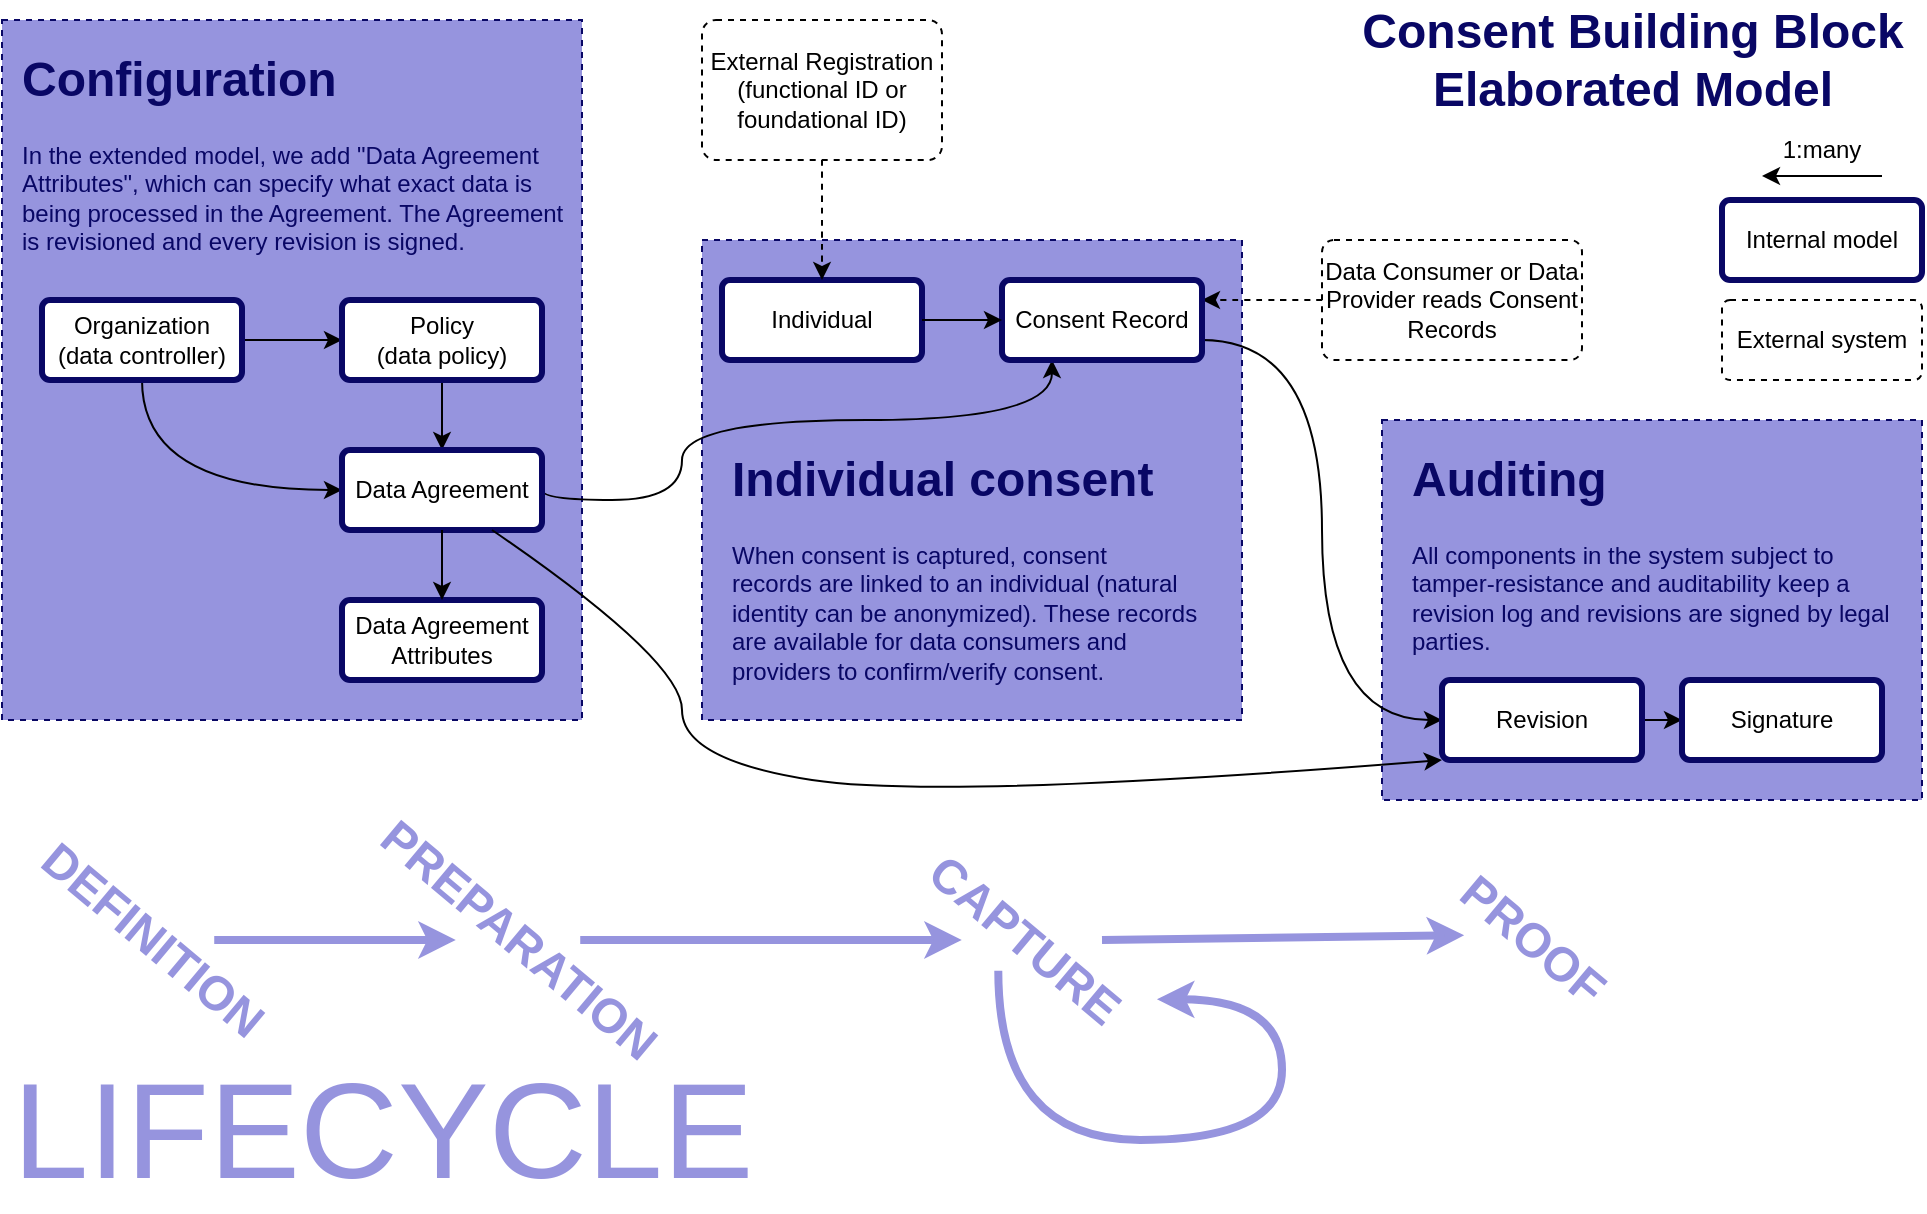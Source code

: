 <mxfile version="21.2.9" type="device">
  <diagram id="R2lEEEUBdFMjLlhIrx00" name="Page-1">
    <mxGraphModel dx="1364" dy="850" grid="1" gridSize="10" guides="1" tooltips="1" connect="1" arrows="1" fold="1" page="1" pageScale="1" pageWidth="850" pageHeight="1100" math="0" shadow="0" extFonts="Permanent Marker^https://fonts.googleapis.com/css?family=Permanent+Marker">
      <root>
        <mxCell id="0" />
        <mxCell id="1" parent="0" />
        <mxCell id="OGZndYQOg1xNEmqw5Wzr-10" value="" style="rounded=0;whiteSpace=wrap;html=1;dashed=1;strokeColor=#090765;strokeWidth=1;fillColor=#9694DE;" parent="1" vertex="1">
          <mxGeometry x="720" y="320" width="270" height="190" as="geometry" />
        </mxCell>
        <mxCell id="GybCl5w8vhItavz9TYpU-22" value="" style="rounded=0;whiteSpace=wrap;html=1;dashed=1;strokeColor=#090765;strokeWidth=1;fillColor=#9694DE;" parent="1" vertex="1">
          <mxGeometry x="380" y="230" width="270" height="240" as="geometry" />
        </mxCell>
        <mxCell id="GybCl5w8vhItavz9TYpU-20" value="" style="rounded=0;whiteSpace=wrap;html=1;dashed=1;strokeColor=#090765;strokeWidth=1;fillColor=#9694de;" parent="1" vertex="1">
          <mxGeometry x="30" y="120" width="290" height="350" as="geometry" />
        </mxCell>
        <mxCell id="GybCl5w8vhItavz9TYpU-8" style="edgeStyle=orthogonalEdgeStyle;rounded=0;orthogonalLoop=1;jettySize=auto;html=1;entryX=0;entryY=0.5;entryDx=0;entryDy=0;" parent="1" source="GybCl5w8vhItavz9TYpU-1" target="GybCl5w8vhItavz9TYpU-2" edge="1">
          <mxGeometry relative="1" as="geometry" />
        </mxCell>
        <mxCell id="GybCl5w8vhItavz9TYpU-13" style="edgeStyle=orthogonalEdgeStyle;curved=1;rounded=0;orthogonalLoop=1;jettySize=auto;html=1;exitX=0.5;exitY=1;exitDx=0;exitDy=0;entryX=0;entryY=0.5;entryDx=0;entryDy=0;" parent="1" source="GybCl5w8vhItavz9TYpU-1" target="GybCl5w8vhItavz9TYpU-3" edge="1">
          <mxGeometry relative="1" as="geometry">
            <mxPoint x="120" y="350" as="targetPoint" />
          </mxGeometry>
        </mxCell>
        <mxCell id="GybCl5w8vhItavz9TYpU-1" value="Organization&lt;br&gt;(data controller)" style="rounded=1;arcSize=10;whiteSpace=wrap;html=1;align=center;strokeWidth=3;strokeColor=#090765;" parent="1" vertex="1">
          <mxGeometry x="50" y="260" width="100" height="40" as="geometry" />
        </mxCell>
        <mxCell id="GybCl5w8vhItavz9TYpU-10" style="edgeStyle=orthogonalEdgeStyle;rounded=0;orthogonalLoop=1;jettySize=auto;html=1;entryX=0.5;entryY=0;entryDx=0;entryDy=0;curved=1;" parent="1" source="GybCl5w8vhItavz9TYpU-2" target="GybCl5w8vhItavz9TYpU-3" edge="1">
          <mxGeometry relative="1" as="geometry" />
        </mxCell>
        <mxCell id="GybCl5w8vhItavz9TYpU-2" value="Policy&lt;br&gt;(data policy)" style="rounded=1;arcSize=10;whiteSpace=wrap;html=1;align=center;strokeWidth=3;strokeColor=#090765;" parent="1" vertex="1">
          <mxGeometry x="200" y="260" width="100" height="40" as="geometry" />
        </mxCell>
        <mxCell id="GybCl5w8vhItavz9TYpU-14" style="edgeStyle=orthogonalEdgeStyle;curved=1;rounded=0;orthogonalLoop=1;jettySize=auto;html=1;exitX=1;exitY=0.5;exitDx=0;exitDy=0;entryX=0.25;entryY=1;entryDx=0;entryDy=0;" parent="1" source="GybCl5w8vhItavz9TYpU-3" target="GybCl5w8vhItavz9TYpU-6" edge="1">
          <mxGeometry relative="1" as="geometry">
            <Array as="points">
              <mxPoint x="370" y="360" />
              <mxPoint x="370" y="320" />
              <mxPoint x="555" y="320" />
            </Array>
          </mxGeometry>
        </mxCell>
        <mxCell id="GybCl5w8vhItavz9TYpU-3" value="Data Agreement" style="rounded=1;arcSize=10;whiteSpace=wrap;html=1;align=center;strokeWidth=3;strokeColor=#090765;" parent="1" vertex="1">
          <mxGeometry x="200" y="335" width="100" height="40" as="geometry" />
        </mxCell>
        <mxCell id="GybCl5w8vhItavz9TYpU-17" style="edgeStyle=orthogonalEdgeStyle;curved=1;rounded=0;orthogonalLoop=1;jettySize=auto;html=1;entryX=1;entryY=0.25;entryDx=0;entryDy=0;dashed=1;" parent="1" source="GybCl5w8vhItavz9TYpU-4" target="GybCl5w8vhItavz9TYpU-6" edge="1">
          <mxGeometry relative="1" as="geometry" />
        </mxCell>
        <mxCell id="GybCl5w8vhItavz9TYpU-4" value="Data Consumer or Data Provider reads Consent Records" style="rounded=1;arcSize=10;whiteSpace=wrap;html=1;align=center;dashed=1;" parent="1" vertex="1">
          <mxGeometry x="690" y="230" width="130" height="60" as="geometry" />
        </mxCell>
        <mxCell id="GybCl5w8vhItavz9TYpU-5" value="Individual" style="rounded=1;arcSize=10;whiteSpace=wrap;html=1;align=center;strokeWidth=3;strokeColor=#090765;" parent="1" vertex="1">
          <mxGeometry x="390" y="250" width="100" height="40" as="geometry" />
        </mxCell>
        <mxCell id="OGZndYQOg1xNEmqw5Wzr-5" style="edgeStyle=orthogonalEdgeStyle;rounded=0;orthogonalLoop=1;jettySize=auto;html=1;exitX=1;exitY=0.75;exitDx=0;exitDy=0;entryX=0;entryY=0.5;entryDx=0;entryDy=0;curved=1;" parent="1" source="GybCl5w8vhItavz9TYpU-6" target="OGZndYQOg1xNEmqw5Wzr-1" edge="1">
          <mxGeometry relative="1" as="geometry" />
        </mxCell>
        <mxCell id="GybCl5w8vhItavz9TYpU-6" value="Consent Record" style="rounded=1;arcSize=10;whiteSpace=wrap;html=1;align=center;strokeWidth=3;strokeColor=#090765;" parent="1" vertex="1">
          <mxGeometry x="530" y="250" width="100" height="40" as="geometry" />
        </mxCell>
        <mxCell id="GybCl5w8vhItavz9TYpU-16" style="edgeStyle=orthogonalEdgeStyle;curved=1;rounded=0;orthogonalLoop=1;jettySize=auto;html=1;exitX=0.5;exitY=1;exitDx=0;exitDy=0;entryX=0.5;entryY=0;entryDx=0;entryDy=0;dashed=1;" parent="1" source="GybCl5w8vhItavz9TYpU-7" target="GybCl5w8vhItavz9TYpU-5" edge="1">
          <mxGeometry relative="1" as="geometry" />
        </mxCell>
        <mxCell id="GybCl5w8vhItavz9TYpU-7" value="External Registration&lt;br&gt;(functional ID or foundational ID)" style="rounded=1;arcSize=10;whiteSpace=wrap;html=1;align=center;dashed=1;" parent="1" vertex="1">
          <mxGeometry x="380" y="120" width="120" height="70" as="geometry" />
        </mxCell>
        <mxCell id="GybCl5w8vhItavz9TYpU-18" value="&lt;div&gt;External system&lt;/div&gt;" style="rounded=1;arcSize=10;whiteSpace=wrap;html=1;align=center;dashed=1;strokeColor=#000000;strokeWidth=1;" parent="1" vertex="1">
          <mxGeometry x="890" y="260" width="100" height="40" as="geometry" />
        </mxCell>
        <mxCell id="GybCl5w8vhItavz9TYpU-19" value="Internal model" style="rounded=1;arcSize=10;whiteSpace=wrap;html=1;align=center;strokeWidth=3;strokeColor=#090765;" parent="1" vertex="1">
          <mxGeometry x="890" y="210" width="100" height="40" as="geometry" />
        </mxCell>
        <mxCell id="GybCl5w8vhItavz9TYpU-21" value="&lt;h1&gt;Configuration&lt;/h1&gt;&lt;p&gt;In the extended model, we add &quot;Data Agreement Attributes&quot;, which can specify what exact data is being processed in the Agreement. The Agreement is revisioned and every revision is signed.&lt;br&gt;&lt;/p&gt;" style="text;html=1;strokeColor=none;fillColor=none;spacing=5;spacingTop=-20;whiteSpace=wrap;overflow=hidden;rounded=0;dashed=1;fontColor=#090765;" parent="1" vertex="1">
          <mxGeometry x="35" y="130" width="280" height="120" as="geometry" />
        </mxCell>
        <mxCell id="GybCl5w8vhItavz9TYpU-23" value="&lt;h1&gt;Individual consent&lt;br&gt;&lt;/h1&gt;&lt;p&gt;When consent is captured, consent &lt;br&gt;records are linked to an individual (natural identity can be anonymized). These records are available for data consumers and providers  to confirm/verify consent.&lt;br&gt;&lt;/p&gt;" style="text;html=1;strokeColor=none;fillColor=none;spacing=5;spacingTop=-20;whiteSpace=wrap;overflow=hidden;rounded=0;dashed=1;fontColor=#090765;" parent="1" vertex="1">
          <mxGeometry x="390" y="330" width="250" height="130" as="geometry" />
        </mxCell>
        <mxCell id="GybCl5w8vhItavz9TYpU-24" value="Consent Building Block&lt;br&gt;Elaborated Model" style="text;strokeColor=none;fillColor=none;html=1;fontSize=24;fontStyle=1;verticalAlign=middle;align=center;dashed=1;fontColor=#090765;" parent="1" vertex="1">
          <mxGeometry x="700" y="110" width="290" height="60" as="geometry" />
        </mxCell>
        <mxCell id="GybCl5w8vhItavz9TYpU-25" value="" style="endArrow=classic;html=1;rounded=0;curved=1;" parent="1" edge="1">
          <mxGeometry width="50" height="50" relative="1" as="geometry">
            <mxPoint x="970" y="198" as="sourcePoint" />
            <mxPoint x="910" y="198" as="targetPoint" />
          </mxGeometry>
        </mxCell>
        <mxCell id="GybCl5w8vhItavz9TYpU-26" value="1:many" style="text;html=1;strokeColor=none;fillColor=none;align=center;verticalAlign=middle;whiteSpace=wrap;rounded=0;dashed=1;" parent="1" vertex="1">
          <mxGeometry x="910" y="170" width="60" height="30" as="geometry" />
        </mxCell>
        <mxCell id="GybCl5w8vhItavz9TYpU-27" style="edgeStyle=orthogonalEdgeStyle;curved=1;rounded=0;orthogonalLoop=1;jettySize=auto;html=1;exitX=0.5;exitY=1;exitDx=0;exitDy=0;" parent="1" source="GybCl5w8vhItavz9TYpU-26" target="GybCl5w8vhItavz9TYpU-26" edge="1">
          <mxGeometry relative="1" as="geometry" />
        </mxCell>
        <mxCell id="OGZndYQOg1xNEmqw5Wzr-4" style="edgeStyle=orthogonalEdgeStyle;rounded=0;orthogonalLoop=1;jettySize=auto;html=1;exitX=1;exitY=0.5;exitDx=0;exitDy=0;" parent="1" source="OGZndYQOg1xNEmqw5Wzr-1" target="OGZndYQOg1xNEmqw5Wzr-2" edge="1">
          <mxGeometry relative="1" as="geometry" />
        </mxCell>
        <mxCell id="OGZndYQOg1xNEmqw5Wzr-1" value="Revision" style="rounded=1;arcSize=10;whiteSpace=wrap;html=1;align=center;strokeWidth=3;strokeColor=#090765;" parent="1" vertex="1">
          <mxGeometry x="750" y="450" width="100" height="40" as="geometry" />
        </mxCell>
        <mxCell id="OGZndYQOg1xNEmqw5Wzr-2" value="Signature" style="rounded=1;arcSize=10;whiteSpace=wrap;html=1;align=center;strokeWidth=3;strokeColor=#090765;" parent="1" vertex="1">
          <mxGeometry x="870" y="450" width="100" height="40" as="geometry" />
        </mxCell>
        <mxCell id="OGZndYQOg1xNEmqw5Wzr-6" value="Data Agreement Attributes" style="rounded=1;arcSize=10;whiteSpace=wrap;html=1;align=center;strokeWidth=3;strokeColor=#090765;" parent="1" vertex="1">
          <mxGeometry x="200" y="410" width="100" height="40" as="geometry" />
        </mxCell>
        <mxCell id="OGZndYQOg1xNEmqw5Wzr-7" value="" style="endArrow=classic;html=1;rounded=0;curved=1;exitX=0.5;exitY=1;exitDx=0;exitDy=0;entryX=0.5;entryY=0;entryDx=0;entryDy=0;" parent="1" source="GybCl5w8vhItavz9TYpU-3" target="OGZndYQOg1xNEmqw5Wzr-6" edge="1">
          <mxGeometry width="50" height="50" relative="1" as="geometry">
            <mxPoint x="370" y="420" as="sourcePoint" />
            <mxPoint x="360" y="490" as="targetPoint" />
          </mxGeometry>
        </mxCell>
        <mxCell id="OGZndYQOg1xNEmqw5Wzr-9" value="" style="curved=1;endArrow=classic;html=1;rounded=0;exitX=0.75;exitY=1;exitDx=0;exitDy=0;entryX=0;entryY=1;entryDx=0;entryDy=0;" parent="1" source="GybCl5w8vhItavz9TYpU-3" target="OGZndYQOg1xNEmqw5Wzr-1" edge="1">
          <mxGeometry width="50" height="50" relative="1" as="geometry">
            <mxPoint x="370" y="650" as="sourcePoint" />
            <mxPoint x="420" y="600" as="targetPoint" />
            <Array as="points">
              <mxPoint x="370" y="440" />
              <mxPoint x="370" y="490" />
              <mxPoint x="500" y="510" />
            </Array>
          </mxGeometry>
        </mxCell>
        <mxCell id="OGZndYQOg1xNEmqw5Wzr-11" value="&lt;h1&gt;Auditing&lt;br&gt;&lt;/h1&gt;&lt;p&gt;All components in the system subject to tamper-resistance and auditability keep a revision log and revisions are signed by legal parties.&lt;br&gt;&lt;/p&gt;" style="text;html=1;strokeColor=none;fillColor=none;spacing=5;spacingTop=-20;whiteSpace=wrap;overflow=hidden;rounded=0;dashed=1;fontColor=#090765;" parent="1" vertex="1">
          <mxGeometry x="730" y="330" width="250" height="130" as="geometry" />
        </mxCell>
        <mxCell id="OGZndYQOg1xNEmqw5Wzr-24" value="" style="edgeStyle=orthogonalEdgeStyle;curved=1;rounded=0;orthogonalLoop=1;jettySize=auto;html=1;fontColor=#3333FF;strokeWidth=4;strokeColor=#9694DE;" parent="1" source="OGZndYQOg1xNEmqw5Wzr-20" target="OGZndYQOg1xNEmqw5Wzr-22" edge="1">
          <mxGeometry relative="1" as="geometry" />
        </mxCell>
        <mxCell id="OGZndYQOg1xNEmqw5Wzr-20" value="DEFINITION" style="text;strokeColor=none;fillColor=none;html=1;fontSize=24;fontStyle=1;verticalAlign=middle;align=center;fontColor=#9694DE;rotation=40;" parent="1" vertex="1">
          <mxGeometry x="30" y="560" width="150" height="40" as="geometry" />
        </mxCell>
        <mxCell id="OGZndYQOg1xNEmqw5Wzr-26" style="edgeStyle=orthogonalEdgeStyle;curved=1;rounded=0;orthogonalLoop=1;jettySize=auto;html=1;fontColor=#3333FF;strokeColor=#9694DE;strokeWidth=4;" parent="1" source="OGZndYQOg1xNEmqw5Wzr-22" target="OGZndYQOg1xNEmqw5Wzr-25" edge="1">
          <mxGeometry relative="1" as="geometry" />
        </mxCell>
        <mxCell id="OGZndYQOg1xNEmqw5Wzr-22" value="PREPARATION" style="text;strokeColor=none;fillColor=none;html=1;fontSize=24;fontStyle=1;verticalAlign=middle;align=center;fontColor=#9694DE;rotation=40;" parent="1" vertex="1">
          <mxGeometry x="203" y="560" width="170" height="40" as="geometry" />
        </mxCell>
        <mxCell id="OGZndYQOg1xNEmqw5Wzr-25" value="CAPTURE" style="text;strokeColor=none;fillColor=none;html=1;fontSize=24;fontStyle=1;verticalAlign=middle;align=center;fontColor=#9694DE;rotation=40;" parent="1" vertex="1">
          <mxGeometry x="471" y="560" width="140" height="40" as="geometry" />
        </mxCell>
        <mxCell id="OGZndYQOg1xNEmqw5Wzr-29" style="edgeStyle=orthogonalEdgeStyle;curved=1;rounded=0;orthogonalLoop=1;jettySize=auto;html=1;exitX=0.5;exitY=1;exitDx=0;exitDy=0;fontColor=#3333FF;strokeColor=#9694DE;strokeWidth=4;entryX=1;entryY=0;entryDx=0;entryDy=0;" parent="1" source="OGZndYQOg1xNEmqw5Wzr-25" target="OGZndYQOg1xNEmqw5Wzr-25" edge="1">
          <mxGeometry relative="1" as="geometry">
            <Array as="points">
              <mxPoint x="528" y="680" />
              <mxPoint x="670" y="680" />
              <mxPoint x="670" y="610" />
            </Array>
            <mxPoint x="620" y="670" as="targetPoint" />
          </mxGeometry>
        </mxCell>
        <mxCell id="OGZndYQOg1xNEmqw5Wzr-30" value="PROOF" style="text;strokeColor=none;fillColor=none;html=1;fontSize=24;fontStyle=1;verticalAlign=middle;align=center;fontColor=#9694DE;rotation=40;" parent="1" vertex="1">
          <mxGeometry x="740" y="560" width="110" height="40" as="geometry" />
        </mxCell>
        <mxCell id="OGZndYQOg1xNEmqw5Wzr-32" value="LIFECYCLE" style="text;strokeColor=none;fillColor=none;html=1;fontSize=68;fontStyle=0;verticalAlign=middle;align=center;fontColor=#9694DE;" parent="1" vertex="1">
          <mxGeometry x="140" y="650" width="160" height="50" as="geometry" />
        </mxCell>
        <mxCell id="xHV_GOV7RMx6nkig8Bfr-3" value="" style="endArrow=classic;html=1;rounded=0;fontSize=68;fontColor=#090765;strokeColor=#9694DE;strokeWidth=4;entryX=0.25;entryY=1;entryDx=0;entryDy=0;" parent="1" target="OGZndYQOg1xNEmqw5Wzr-30" edge="1">
          <mxGeometry width="50" height="50" relative="1" as="geometry">
            <mxPoint x="580" y="580" as="sourcePoint" />
            <mxPoint x="710" y="580" as="targetPoint" />
          </mxGeometry>
        </mxCell>
        <mxCell id="xHV_GOV7RMx6nkig8Bfr-4" value="" style="endArrow=classic;html=1;rounded=0;fontSize=68;fontColor=#090765;strokeColor=#000000;strokeWidth=1;exitX=1;exitY=0.5;exitDx=0;exitDy=0;entryX=0;entryY=0.5;entryDx=0;entryDy=0;" parent="1" source="GybCl5w8vhItavz9TYpU-5" target="GybCl5w8vhItavz9TYpU-6" edge="1">
          <mxGeometry width="50" height="50" relative="1" as="geometry">
            <mxPoint x="510" y="330" as="sourcePoint" />
            <mxPoint x="560" y="280" as="targetPoint" />
          </mxGeometry>
        </mxCell>
      </root>
    </mxGraphModel>
  </diagram>
</mxfile>
